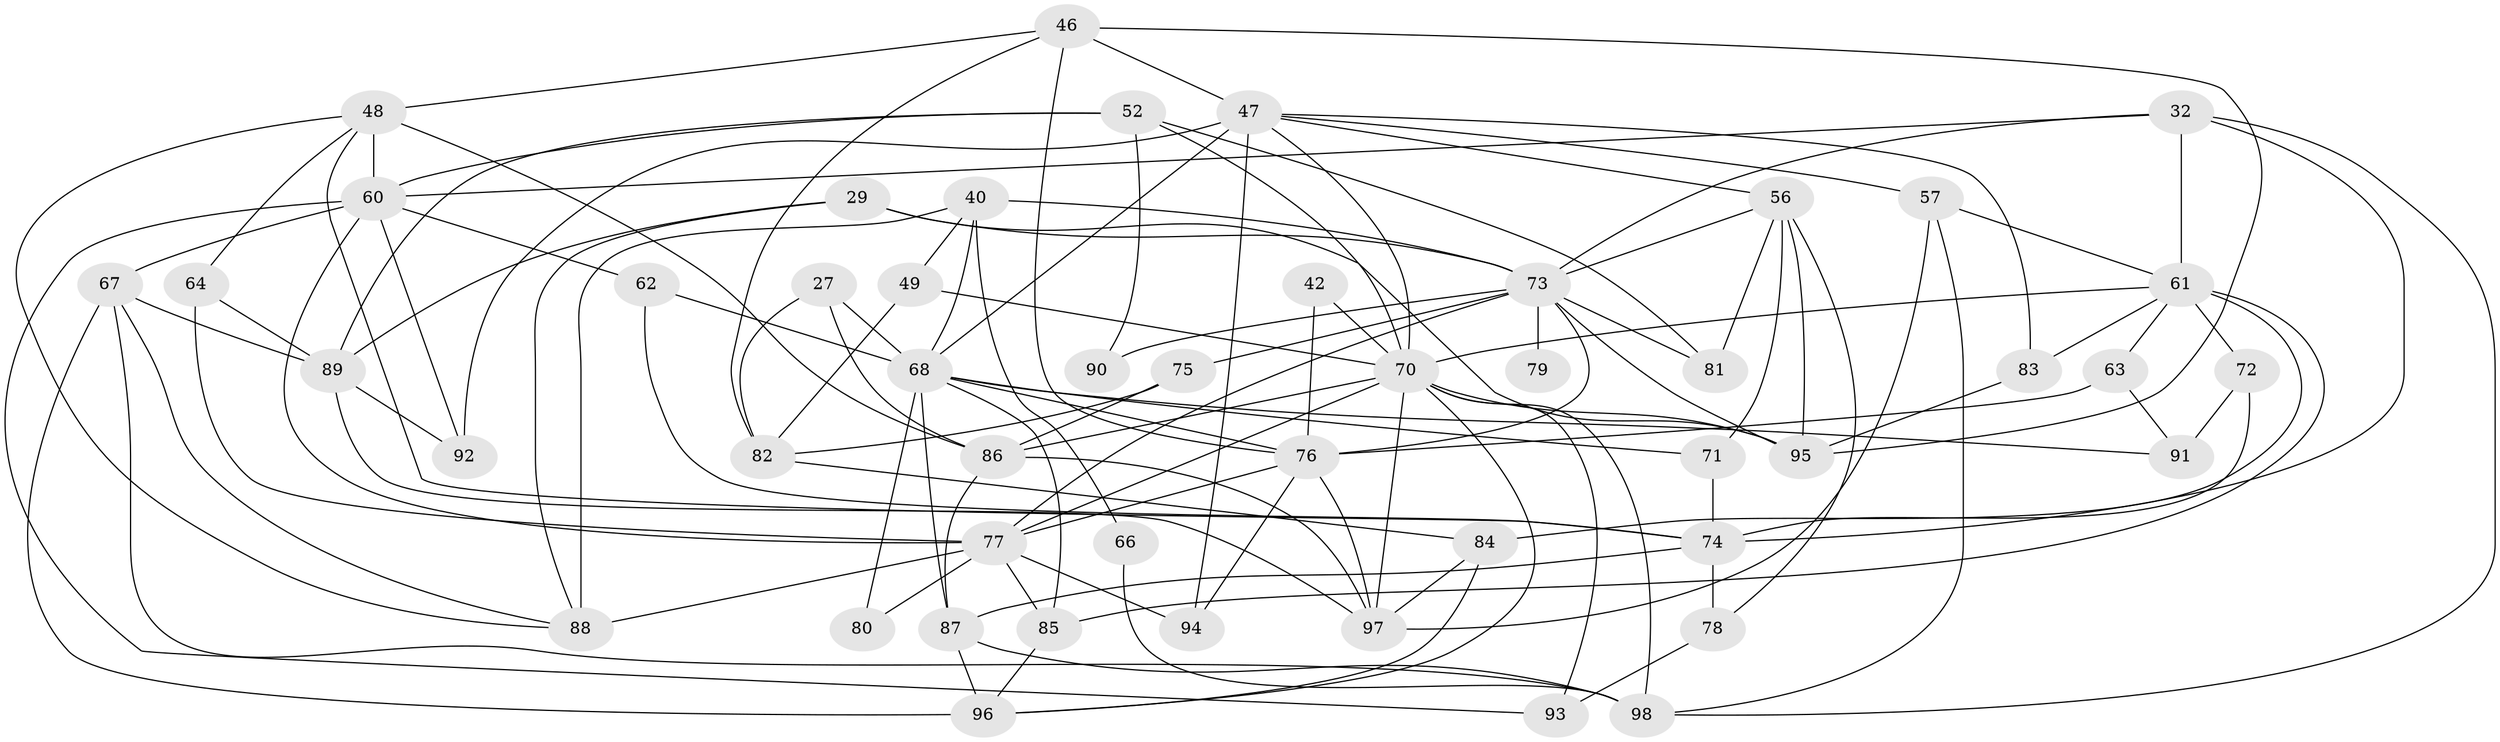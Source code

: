 // original degree distribution, {3: 0.37755102040816324, 4: 0.2755102040816326, 5: 0.14285714285714285, 6: 0.07142857142857142, 2: 0.07142857142857142, 7: 0.04081632653061224, 11: 0.01020408163265306, 8: 0.01020408163265306}
// Generated by graph-tools (version 1.1) at 2025/49/03/09/25 04:49:47]
// undirected, 49 vertices, 119 edges
graph export_dot {
graph [start="1"]
  node [color=gray90,style=filled];
  27;
  29 [super="+5"];
  32 [super="+9"];
  40;
  42;
  46 [super="+41"];
  47 [super="+26+45"];
  48 [super="+18"];
  49;
  52;
  56 [super="+33+28"];
  57 [super="+15"];
  60 [super="+55"];
  61 [super="+54"];
  62;
  63;
  64 [super="+1"];
  66;
  67 [super="+51"];
  68 [super="+7+14+12"];
  70 [super="+44+58+53"];
  71;
  72;
  73 [super="+25+69"];
  74 [super="+43"];
  75;
  76 [super="+24"];
  77 [super="+36+31"];
  78;
  79;
  80;
  81;
  82 [super="+4"];
  83;
  84 [super="+39"];
  85;
  86 [super="+34"];
  87 [super="+13"];
  88 [super="+6+37"];
  89 [super="+59"];
  90;
  91 [super="+35"];
  92;
  93;
  94 [super="+65"];
  95;
  96 [super="+50"];
  97 [super="+8"];
  98 [super="+11+21+22"];
  27 -- 68;
  27 -- 82;
  27 -- 86;
  29 -- 95;
  29 -- 88;
  29 -- 89 [weight=2];
  29 -- 73 [weight=2];
  32 -- 74 [weight=2];
  32 -- 98;
  32 -- 61 [weight=2];
  32 -- 60;
  32 -- 73;
  40 -- 49;
  40 -- 66;
  40 -- 68;
  40 -- 88;
  40 -- 73;
  42 -- 76;
  42 -- 70;
  46 -- 95;
  46 -- 76;
  46 -- 82;
  46 -- 48;
  46 -- 47;
  47 -- 68 [weight=2];
  47 -- 83;
  47 -- 70;
  47 -- 92;
  47 -- 94 [weight=2];
  47 -- 56;
  47 -- 57;
  48 -- 88;
  48 -- 60 [weight=2];
  48 -- 64;
  48 -- 86;
  48 -- 74;
  49 -- 82;
  49 -- 70;
  52 -- 89;
  52 -- 60;
  52 -- 81;
  52 -- 90;
  52 -- 70;
  56 -- 78;
  56 -- 71;
  56 -- 95 [weight=2];
  56 -- 81;
  56 -- 73;
  57 -- 97;
  57 -- 98;
  57 -- 61;
  60 -- 62;
  60 -- 92;
  60 -- 67;
  60 -- 93;
  60 -- 77;
  61 -- 84 [weight=3];
  61 -- 63;
  61 -- 70 [weight=3];
  61 -- 72;
  61 -- 83;
  61 -- 85;
  62 -- 74;
  62 -- 68;
  63 -- 91;
  63 -- 76;
  64 -- 89;
  64 -- 77;
  66 -- 98;
  67 -- 96 [weight=2];
  67 -- 98 [weight=2];
  67 -- 89;
  67 -- 88;
  68 -- 87 [weight=2];
  68 -- 91;
  68 -- 71;
  68 -- 76;
  68 -- 80;
  68 -- 85;
  70 -- 95 [weight=2];
  70 -- 97;
  70 -- 93;
  70 -- 86;
  70 -- 98 [weight=2];
  70 -- 96;
  70 -- 77 [weight=2];
  71 -- 74;
  72 -- 91 [weight=2];
  72 -- 74;
  73 -- 76;
  73 -- 95;
  73 -- 75;
  73 -- 79 [weight=3];
  73 -- 81;
  73 -- 90;
  73 -- 77;
  74 -- 87;
  74 -- 78;
  75 -- 86;
  75 -- 82;
  76 -- 94;
  76 -- 97 [weight=2];
  76 -- 77 [weight=2];
  77 -- 94;
  77 -- 80;
  77 -- 85;
  77 -- 88 [weight=3];
  78 -- 93;
  82 -- 84;
  83 -- 95;
  84 -- 97;
  84 -- 96;
  85 -- 96;
  86 -- 87;
  86 -- 97 [weight=2];
  87 -- 98;
  87 -- 96;
  89 -- 97;
  89 -- 92;
}
